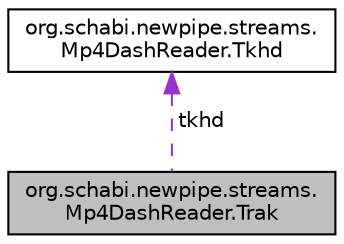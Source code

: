 digraph "org.schabi.newpipe.streams.Mp4DashReader.Trak"
{
 // LATEX_PDF_SIZE
  edge [fontname="Helvetica",fontsize="10",labelfontname="Helvetica",labelfontsize="10"];
  node [fontname="Helvetica",fontsize="10",shape=record];
  Node1 [label="org.schabi.newpipe.streams.\lMp4DashReader.Trak",height=0.2,width=0.4,color="black", fillcolor="grey75", style="filled", fontcolor="black",tooltip=" "];
  Node2 -> Node1 [dir="back",color="darkorchid3",fontsize="10",style="dashed",label=" tkhd" ,fontname="Helvetica"];
  Node2 [label="org.schabi.newpipe.streams.\lMp4DashReader.Tkhd",height=0.2,width=0.4,color="black", fillcolor="white", style="filled",URL="$classorg_1_1schabi_1_1newpipe_1_1streams_1_1_mp4_dash_reader_1_1_tkhd.html",tooltip=" "];
}

